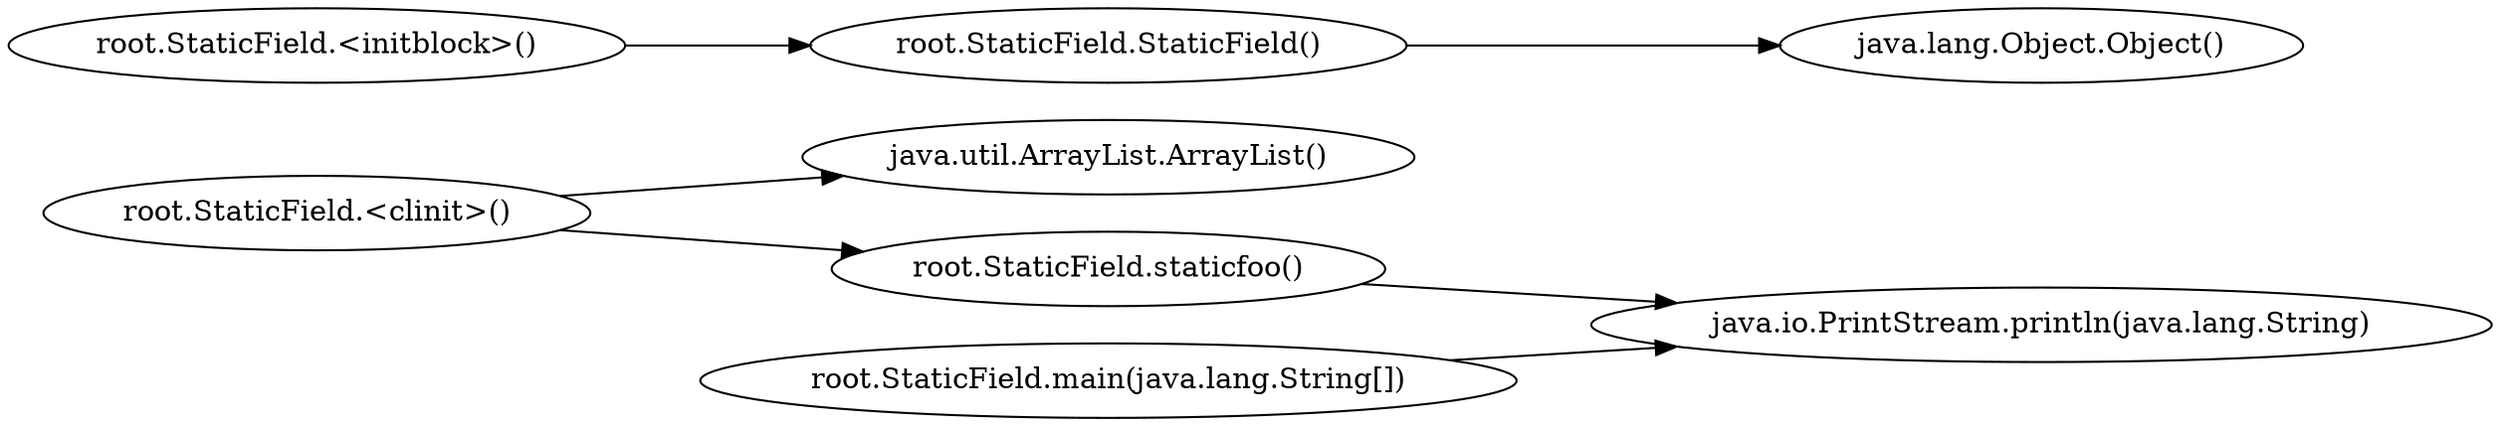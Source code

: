 digraph graphname {
rankdir="LR";
2 [label="root.StaticField.<clinit>()"]
0 [label="root.StaticField.<initblock>()"]
1 [label="root.StaticField.StaticField()"]
5 [label="java.lang.Object.Object()"]
3 [label="java.util.ArrayList.ArrayList()"]
7 [label="root.StaticField.main(java.lang.String[])"]
6 [label="java.io.PrintStream.println(java.lang.String)"]
4 [label="root.StaticField.staticfoo()"]
0 -> 1
1 -> 5
2 -> 3
2 -> 4
4 -> 6
7 -> 6
}
